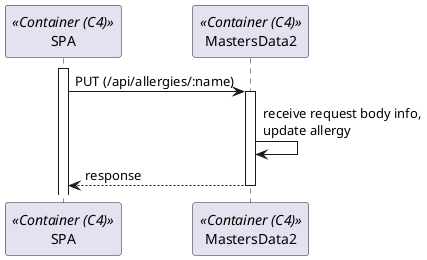 
```plantuml
@startuml Process_View
participant "SPA" as FE <<Container (C4)>>
participant "MastersData2" as BE2 <<Container (C4)>>

activate FE
FE -> BE2: PUT (/api/allergies/:name)
activate BE2
BE2 -> BE2: receive request body info,\nupdate allergy
return response
@enduml
```